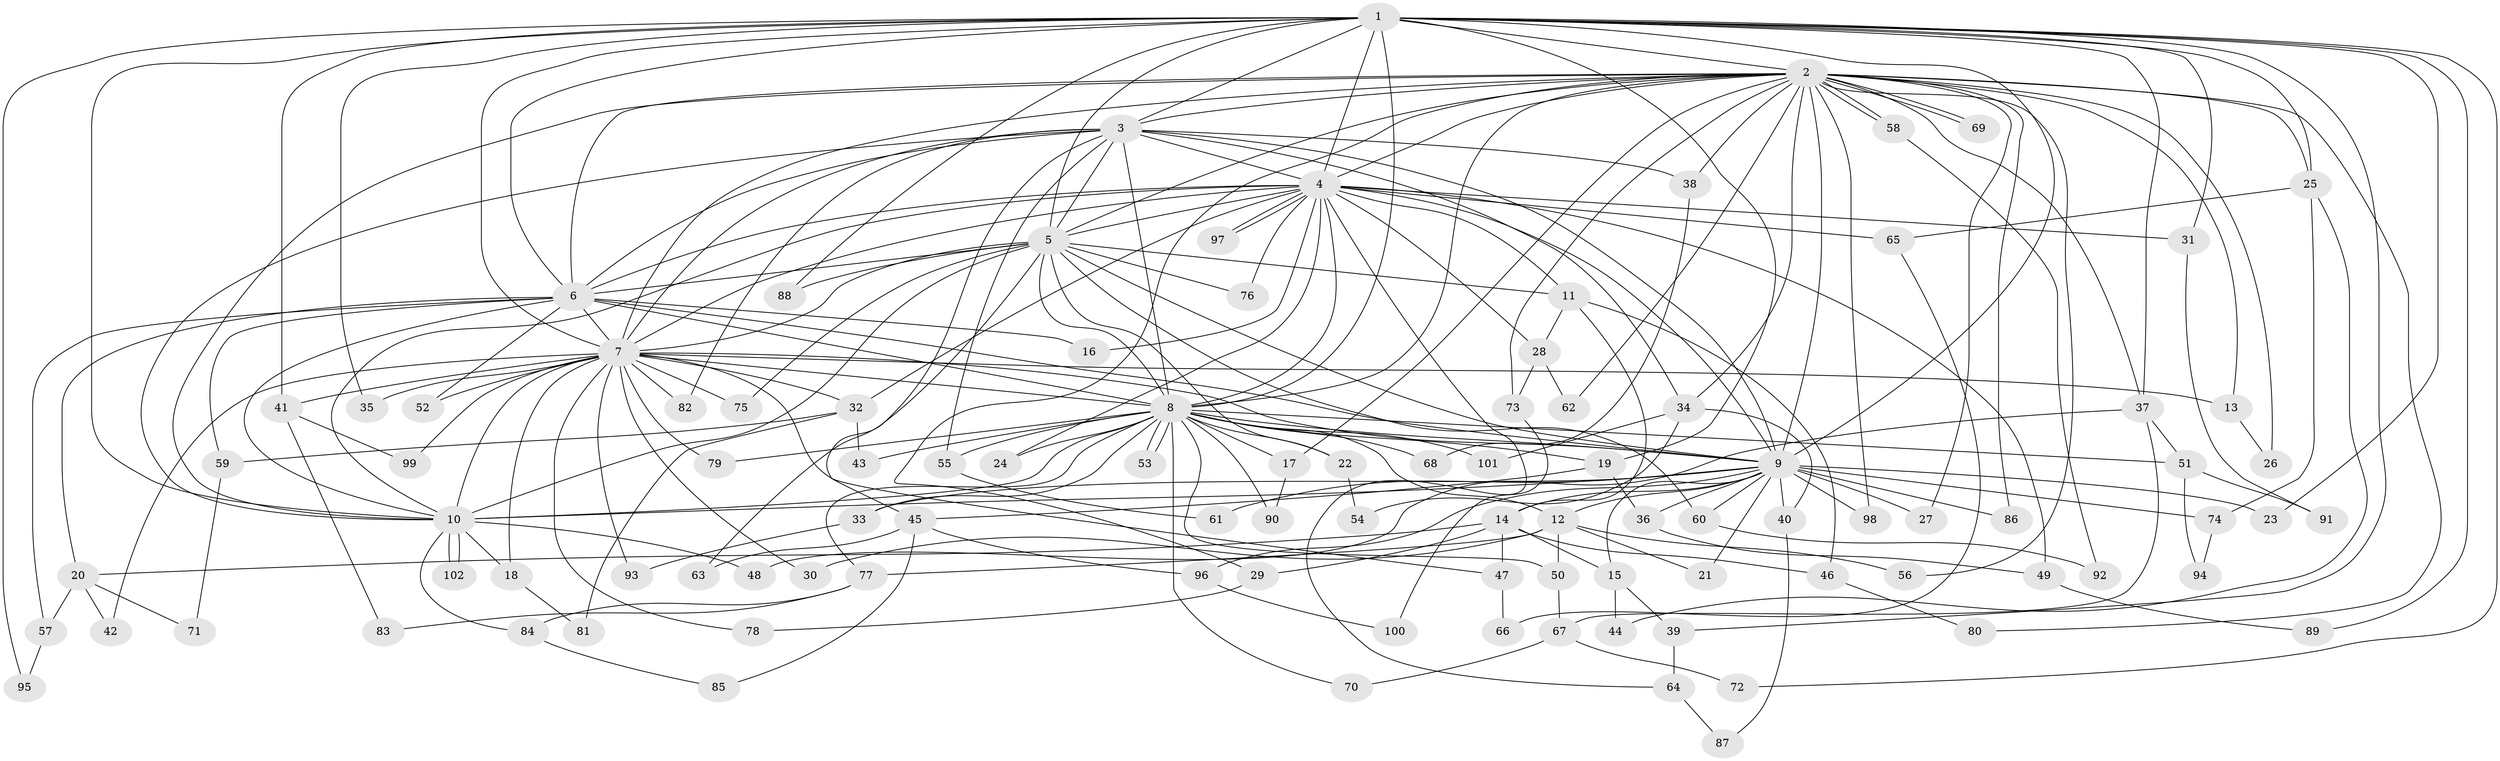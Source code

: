 // Generated by graph-tools (version 1.1) at 2025/01/03/09/25 03:01:12]
// undirected, 102 vertices, 229 edges
graph export_dot {
graph [start="1"]
  node [color=gray90,style=filled];
  1;
  2;
  3;
  4;
  5;
  6;
  7;
  8;
  9;
  10;
  11;
  12;
  13;
  14;
  15;
  16;
  17;
  18;
  19;
  20;
  21;
  22;
  23;
  24;
  25;
  26;
  27;
  28;
  29;
  30;
  31;
  32;
  33;
  34;
  35;
  36;
  37;
  38;
  39;
  40;
  41;
  42;
  43;
  44;
  45;
  46;
  47;
  48;
  49;
  50;
  51;
  52;
  53;
  54;
  55;
  56;
  57;
  58;
  59;
  60;
  61;
  62;
  63;
  64;
  65;
  66;
  67;
  68;
  69;
  70;
  71;
  72;
  73;
  74;
  75;
  76;
  77;
  78;
  79;
  80;
  81;
  82;
  83;
  84;
  85;
  86;
  87;
  88;
  89;
  90;
  91;
  92;
  93;
  94;
  95;
  96;
  97;
  98;
  99;
  100;
  101;
  102;
  1 -- 2;
  1 -- 3;
  1 -- 4;
  1 -- 5;
  1 -- 6;
  1 -- 7;
  1 -- 8;
  1 -- 9;
  1 -- 10;
  1 -- 19;
  1 -- 23;
  1 -- 25;
  1 -- 31;
  1 -- 35;
  1 -- 37;
  1 -- 39;
  1 -- 41;
  1 -- 72;
  1 -- 88;
  1 -- 89;
  1 -- 95;
  2 -- 3;
  2 -- 4;
  2 -- 5;
  2 -- 6;
  2 -- 7;
  2 -- 8;
  2 -- 9;
  2 -- 10;
  2 -- 13;
  2 -- 17;
  2 -- 25;
  2 -- 26;
  2 -- 27;
  2 -- 29;
  2 -- 34;
  2 -- 37;
  2 -- 38;
  2 -- 56;
  2 -- 58;
  2 -- 58;
  2 -- 62;
  2 -- 69;
  2 -- 69;
  2 -- 73;
  2 -- 80;
  2 -- 86;
  2 -- 98;
  3 -- 4;
  3 -- 5;
  3 -- 6;
  3 -- 7;
  3 -- 8;
  3 -- 9;
  3 -- 10;
  3 -- 34;
  3 -- 38;
  3 -- 45;
  3 -- 55;
  3 -- 82;
  4 -- 5;
  4 -- 6;
  4 -- 7;
  4 -- 8;
  4 -- 9;
  4 -- 10;
  4 -- 11;
  4 -- 16;
  4 -- 24;
  4 -- 28;
  4 -- 31;
  4 -- 32;
  4 -- 49;
  4 -- 64;
  4 -- 65;
  4 -- 76;
  4 -- 97;
  4 -- 97;
  5 -- 6;
  5 -- 7;
  5 -- 8;
  5 -- 9;
  5 -- 10;
  5 -- 11;
  5 -- 22;
  5 -- 60;
  5 -- 63;
  5 -- 75;
  5 -- 76;
  5 -- 88;
  6 -- 7;
  6 -- 8;
  6 -- 9;
  6 -- 10;
  6 -- 16;
  6 -- 20;
  6 -- 52;
  6 -- 57;
  6 -- 59;
  7 -- 8;
  7 -- 9;
  7 -- 10;
  7 -- 13;
  7 -- 18;
  7 -- 30;
  7 -- 32;
  7 -- 35;
  7 -- 41;
  7 -- 42;
  7 -- 47;
  7 -- 52;
  7 -- 75;
  7 -- 78;
  7 -- 79;
  7 -- 82;
  7 -- 93;
  7 -- 99;
  8 -- 9;
  8 -- 10;
  8 -- 12;
  8 -- 17;
  8 -- 19;
  8 -- 22;
  8 -- 24;
  8 -- 33;
  8 -- 43;
  8 -- 50;
  8 -- 51;
  8 -- 53;
  8 -- 53;
  8 -- 55;
  8 -- 68;
  8 -- 70;
  8 -- 77;
  8 -- 79;
  8 -- 90;
  8 -- 101;
  9 -- 10;
  9 -- 12;
  9 -- 14;
  9 -- 15;
  9 -- 21;
  9 -- 23;
  9 -- 27;
  9 -- 33;
  9 -- 36;
  9 -- 40;
  9 -- 60;
  9 -- 61;
  9 -- 74;
  9 -- 86;
  9 -- 96;
  9 -- 98;
  10 -- 18;
  10 -- 48;
  10 -- 84;
  10 -- 102;
  10 -- 102;
  11 -- 14;
  11 -- 28;
  11 -- 46;
  12 -- 21;
  12 -- 30;
  12 -- 50;
  12 -- 56;
  12 -- 77;
  13 -- 26;
  14 -- 15;
  14 -- 20;
  14 -- 29;
  14 -- 46;
  14 -- 47;
  15 -- 39;
  15 -- 44;
  17 -- 90;
  18 -- 81;
  19 -- 36;
  19 -- 45;
  20 -- 42;
  20 -- 57;
  20 -- 71;
  22 -- 54;
  25 -- 44;
  25 -- 65;
  25 -- 74;
  28 -- 62;
  28 -- 73;
  29 -- 78;
  31 -- 91;
  32 -- 43;
  32 -- 59;
  32 -- 81;
  33 -- 93;
  34 -- 40;
  34 -- 54;
  34 -- 101;
  36 -- 49;
  37 -- 48;
  37 -- 51;
  37 -- 67;
  38 -- 68;
  39 -- 64;
  40 -- 87;
  41 -- 83;
  41 -- 99;
  45 -- 63;
  45 -- 85;
  45 -- 96;
  46 -- 80;
  47 -- 66;
  49 -- 89;
  50 -- 67;
  51 -- 91;
  51 -- 94;
  55 -- 61;
  57 -- 95;
  58 -- 92;
  59 -- 71;
  60 -- 92;
  64 -- 87;
  65 -- 66;
  67 -- 70;
  67 -- 72;
  73 -- 100;
  74 -- 94;
  77 -- 83;
  77 -- 84;
  84 -- 85;
  96 -- 100;
}
